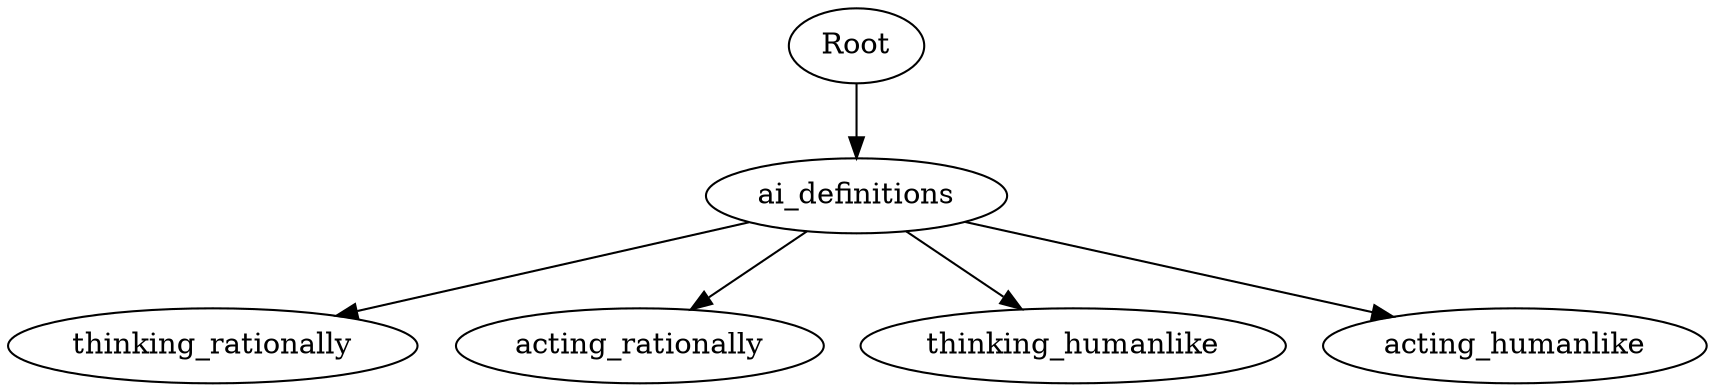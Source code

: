 strict digraph {
	ai_definitions [label=ai_definitions]
	Root -> ai_definitions [contraint=true]
	ai_definitions -> thinking_rationally [contraint=true]
	ai_definitions -> acting_rationally [contraint=true]
	ai_definitions -> thinking_humanlike [contraint=true]
	ai_definitions -> acting_humanlike [contraint=true]
	thinking_rationally [label=thinking_rationally]
	Root -> ai_definitions [contraint=true]
	ai_definitions -> thinking_rationally [contraint=true]
	ai_definitions -> acting_rationally [contraint=true]
	ai_definitions -> thinking_humanlike [contraint=true]
	ai_definitions -> acting_humanlike [contraint=true]
	acting_rationally [label=acting_rationally]
	Root -> ai_definitions [contraint=true]
	ai_definitions -> thinking_rationally [contraint=true]
	ai_definitions -> acting_rationally [contraint=true]
	ai_definitions -> thinking_humanlike [contraint=true]
	ai_definitions -> acting_humanlike [contraint=true]
	thinking_humanlike [label=thinking_humanlike]
	Root -> ai_definitions [contraint=true]
	ai_definitions -> thinking_rationally [contraint=true]
	ai_definitions -> acting_rationally [contraint=true]
	ai_definitions -> thinking_humanlike [contraint=true]
	ai_definitions -> acting_humanlike [contraint=true]
	acting_humanlike [label=acting_humanlike]
	Root -> ai_definitions [contraint=true]
	ai_definitions -> thinking_rationally [contraint=true]
	ai_definitions -> acting_rationally [contraint=true]
	ai_definitions -> thinking_humanlike [contraint=true]
	ai_definitions -> acting_humanlike [contraint=true]
}
